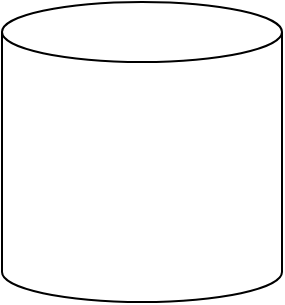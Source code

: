 <mxfile version="15.6.0" type="github"><diagram id="cAb9eKV6FXxrw53DXGPk" name="Page-1"><mxGraphModel dx="1430" dy="768" grid="1" gridSize="10" guides="1" tooltips="1" connect="1" arrows="1" fold="1" page="1" pageScale="1" pageWidth="850" pageHeight="1100" math="0" shadow="0"><root><mxCell id="0"/><mxCell id="1" parent="0"/><mxCell id="E3Vo4lR4PM5Q-WoB4YuT-1" value="" style="shape=cylinder3;whiteSpace=wrap;html=1;boundedLbl=1;backgroundOutline=1;size=15;" vertex="1" parent="1"><mxGeometry x="660" y="180" width="140" height="150" as="geometry"/></mxCell></root></mxGraphModel></diagram></mxfile>